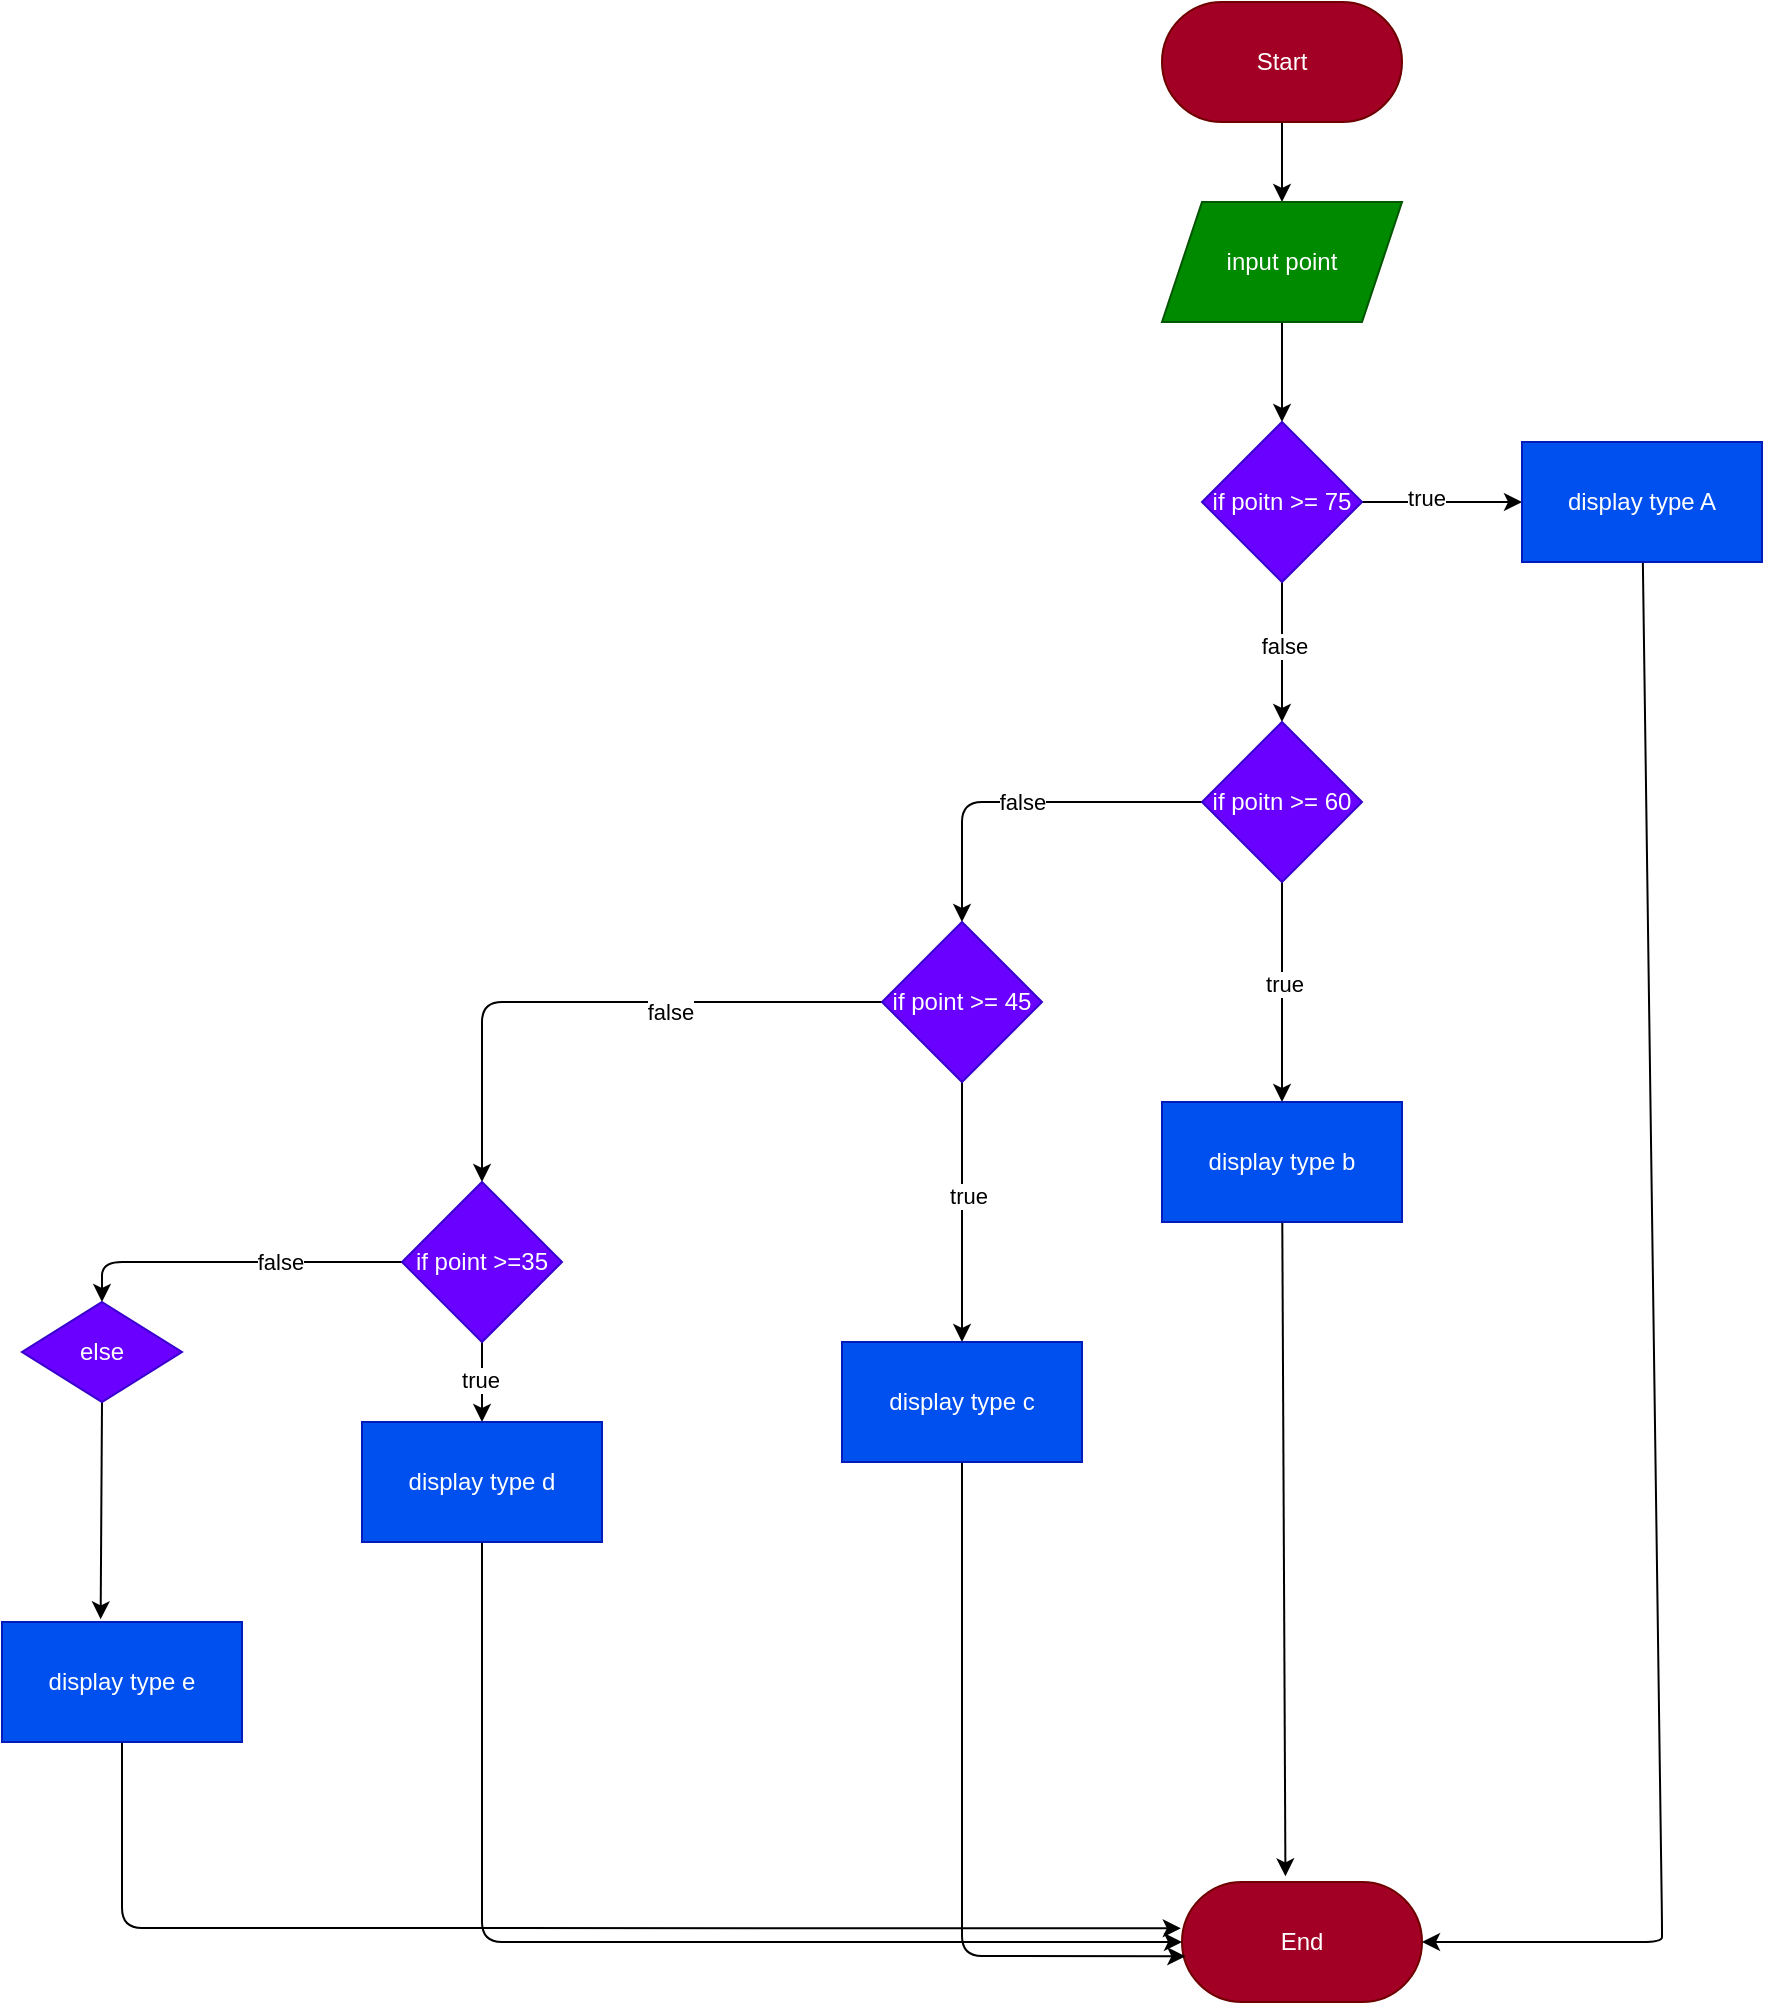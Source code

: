 <mxfile>
    <diagram id="qHEg8lCzxzlgqgTILuTk" name="Page-1">
        <mxGraphModel dx="1700" dy="1547" grid="1" gridSize="10" guides="1" tooltips="1" connect="1" arrows="1" fold="1" page="1" pageScale="1" pageWidth="850" pageHeight="1100" math="0" shadow="0">
            <root>
                <mxCell id="0"/>
                <mxCell id="1" parent="0"/>
                <mxCell id="5" style="edgeStyle=none;html=1;exitX=0.5;exitY=1;exitDx=0;exitDy=0;entryX=0.5;entryY=0;entryDx=0;entryDy=0;" parent="1" source="2" target="4" edge="1">
                    <mxGeometry relative="1" as="geometry"/>
                </mxCell>
                <mxCell id="2" value="Start" style="rounded=1;whiteSpace=wrap;html=1;fillColor=#a20025;fontColor=#ffffff;strokeColor=#6F0000;arcSize=50;" parent="1" vertex="1">
                    <mxGeometry x="280" y="-20" width="120" height="60" as="geometry"/>
                </mxCell>
                <mxCell id="3" value="End" style="rounded=1;whiteSpace=wrap;html=1;fillColor=#a20025;fontColor=#ffffff;strokeColor=#6F0000;arcSize=50;" parent="1" vertex="1">
                    <mxGeometry x="290" y="920" width="120" height="60" as="geometry"/>
                </mxCell>
                <mxCell id="6" style="edgeStyle=none;html=1;exitX=0.5;exitY=1;exitDx=0;exitDy=0;" parent="1" source="4" target="7" edge="1">
                    <mxGeometry relative="1" as="geometry">
                        <mxPoint x="340" y="180" as="targetPoint"/>
                    </mxGeometry>
                </mxCell>
                <mxCell id="4" value="input point" style="shape=parallelogram;perimeter=parallelogramPerimeter;whiteSpace=wrap;html=1;fixedSize=1;fillColor=#008a00;fontColor=#ffffff;strokeColor=#005700;" parent="1" vertex="1">
                    <mxGeometry x="280" y="80" width="120" height="60" as="geometry"/>
                </mxCell>
                <mxCell id="11" style="edgeStyle=none;html=1;entryX=0;entryY=0.5;entryDx=0;entryDy=0;" parent="1" source="7" target="10" edge="1">
                    <mxGeometry relative="1" as="geometry"/>
                </mxCell>
                <mxCell id="13" value="true" style="edgeLabel;html=1;align=center;verticalAlign=middle;resizable=0;points=[];" parent="11" vertex="1" connectable="0">
                    <mxGeometry x="-0.2" y="2" relative="1" as="geometry">
                        <mxPoint as="offset"/>
                    </mxGeometry>
                </mxCell>
                <mxCell id="12" style="edgeStyle=none;html=1;exitX=0.5;exitY=1;exitDx=0;exitDy=0;entryX=0.5;entryY=0;entryDx=0;entryDy=0;" parent="1" source="7" target="15" edge="1">
                    <mxGeometry relative="1" as="geometry">
                        <mxPoint x="200" y="230" as="targetPoint"/>
                    </mxGeometry>
                </mxCell>
                <mxCell id="14" value="false" style="edgeLabel;html=1;align=center;verticalAlign=middle;resizable=0;points=[];" parent="12" vertex="1" connectable="0">
                    <mxGeometry x="-0.084" y="1" relative="1" as="geometry">
                        <mxPoint as="offset"/>
                    </mxGeometry>
                </mxCell>
                <mxCell id="7" value="if poitn &amp;gt;= 75" style="rhombus;whiteSpace=wrap;html=1;fillColor=#6a00ff;fontColor=#ffffff;strokeColor=#3700CC;" parent="1" vertex="1">
                    <mxGeometry x="300" y="190" width="80" height="80" as="geometry"/>
                </mxCell>
                <mxCell id="35" style="edgeStyle=none;html=1;entryX=1;entryY=0.5;entryDx=0;entryDy=0;" parent="1" source="10" target="3" edge="1">
                    <mxGeometry relative="1" as="geometry">
                        <Array as="points">
                            <mxPoint x="530" y="940"/>
                            <mxPoint x="530" y="950"/>
                        </Array>
                    </mxGeometry>
                </mxCell>
                <mxCell id="10" value="display type A" style="rounded=0;whiteSpace=wrap;html=1;fillColor=#0050ef;fontColor=#ffffff;strokeColor=#001DBC;" parent="1" vertex="1">
                    <mxGeometry x="460" y="200" width="120" height="60" as="geometry"/>
                </mxCell>
                <mxCell id="17" style="edgeStyle=none;html=1;entryX=0.5;entryY=0;entryDx=0;entryDy=0;" parent="1" source="15" target="16" edge="1">
                    <mxGeometry relative="1" as="geometry"/>
                </mxCell>
                <mxCell id="18" value="true" style="edgeLabel;html=1;align=center;verticalAlign=middle;resizable=0;points=[];" parent="17" vertex="1" connectable="0">
                    <mxGeometry x="-0.082" y="1" relative="1" as="geometry">
                        <mxPoint as="offset"/>
                    </mxGeometry>
                </mxCell>
                <mxCell id="19" value="false" style="edgeStyle=none;html=1;exitX=0;exitY=0.5;exitDx=0;exitDy=0;" parent="1" source="15" target="20" edge="1">
                    <mxGeometry relative="1" as="geometry">
                        <mxPoint x="10" y="230" as="targetPoint"/>
                        <Array as="points">
                            <mxPoint x="180" y="380"/>
                        </Array>
                    </mxGeometry>
                </mxCell>
                <mxCell id="15" value="if poitn &amp;gt;= 60" style="rhombus;whiteSpace=wrap;html=1;fillColor=#6a00ff;fontColor=#ffffff;strokeColor=#3700CC;" parent="1" vertex="1">
                    <mxGeometry x="300" y="340" width="80" height="80" as="geometry"/>
                </mxCell>
                <mxCell id="36" style="edgeStyle=none;html=1;entryX=0.431;entryY=-0.047;entryDx=0;entryDy=0;entryPerimeter=0;" parent="1" source="16" target="3" edge="1">
                    <mxGeometry relative="1" as="geometry"/>
                </mxCell>
                <mxCell id="16" value="display type b" style="rounded=0;whiteSpace=wrap;html=1;fillColor=#0050ef;fontColor=#ffffff;strokeColor=#001DBC;" parent="1" vertex="1">
                    <mxGeometry x="280" y="530" width="120" height="60" as="geometry"/>
                </mxCell>
                <mxCell id="21" style="edgeStyle=none;html=1;" parent="1" source="20" target="22" edge="1">
                    <mxGeometry relative="1" as="geometry">
                        <mxPoint x="10" y="370" as="targetPoint"/>
                    </mxGeometry>
                </mxCell>
                <mxCell id="23" value="true" style="edgeLabel;html=1;align=center;verticalAlign=middle;resizable=0;points=[];" parent="21" vertex="1" connectable="0">
                    <mxGeometry x="-0.133" y="3" relative="1" as="geometry">
                        <mxPoint as="offset"/>
                    </mxGeometry>
                </mxCell>
                <mxCell id="24" style="edgeStyle=none;html=1;" parent="1" source="20" target="25" edge="1">
                    <mxGeometry relative="1" as="geometry">
                        <mxPoint x="-110" y="230" as="targetPoint"/>
                        <Array as="points">
                            <mxPoint x="-60" y="480"/>
                        </Array>
                    </mxGeometry>
                </mxCell>
                <mxCell id="34" value="false" style="edgeLabel;html=1;align=center;verticalAlign=middle;resizable=0;points=[];" parent="24" vertex="1" connectable="0">
                    <mxGeometry x="-0.384" y="3" relative="1" as="geometry">
                        <mxPoint x="-17" y="2" as="offset"/>
                    </mxGeometry>
                </mxCell>
                <mxCell id="20" value="if point &amp;gt;= 45" style="rhombus;whiteSpace=wrap;html=1;fillColor=#6a00ff;fontColor=#ffffff;strokeColor=#3700CC;" parent="1" vertex="1">
                    <mxGeometry x="140" y="440" width="80" height="80" as="geometry"/>
                </mxCell>
                <mxCell id="37" style="edgeStyle=none;html=1;exitX=0.5;exitY=1;exitDx=0;exitDy=0;entryX=0.014;entryY=0.619;entryDx=0;entryDy=0;entryPerimeter=0;" parent="1" source="22" target="3" edge="1">
                    <mxGeometry relative="1" as="geometry">
                        <Array as="points">
                            <mxPoint x="180" y="957"/>
                        </Array>
                    </mxGeometry>
                </mxCell>
                <mxCell id="22" value="display type c" style="rounded=0;whiteSpace=wrap;html=1;fillColor=#0050ef;fontColor=#ffffff;strokeColor=#001DBC;" parent="1" vertex="1">
                    <mxGeometry x="120" y="650" width="120" height="60" as="geometry"/>
                </mxCell>
                <mxCell id="26" style="edgeStyle=none;html=1;" parent="1" source="25" target="27" edge="1">
                    <mxGeometry relative="1" as="geometry">
                        <mxPoint x="-60" y="720" as="targetPoint"/>
                    </mxGeometry>
                </mxCell>
                <mxCell id="28" value="true" style="edgeLabel;html=1;align=center;verticalAlign=middle;resizable=0;points=[];" parent="26" vertex="1" connectable="0">
                    <mxGeometry x="-0.067" y="-1" relative="1" as="geometry">
                        <mxPoint as="offset"/>
                    </mxGeometry>
                </mxCell>
                <mxCell id="29" style="edgeStyle=none;html=1;exitX=0;exitY=0.5;exitDx=0;exitDy=0;entryX=0.5;entryY=0;entryDx=0;entryDy=0;" parent="1" source="25" target="30" edge="1">
                    <mxGeometry relative="1" as="geometry">
                        <mxPoint x="-170" y="630" as="targetPoint"/>
                        <Array as="points">
                            <mxPoint x="-250" y="610"/>
                        </Array>
                    </mxGeometry>
                </mxCell>
                <mxCell id="33" value="false" style="edgeLabel;html=1;align=center;verticalAlign=middle;resizable=0;points=[];" parent="29" vertex="1" connectable="0">
                    <mxGeometry x="-0.279" relative="1" as="geometry">
                        <mxPoint as="offset"/>
                    </mxGeometry>
                </mxCell>
                <mxCell id="25" value="if point &amp;gt;=35" style="rhombus;whiteSpace=wrap;html=1;fillColor=#6a00ff;fontColor=#ffffff;strokeColor=#3700CC;" parent="1" vertex="1">
                    <mxGeometry x="-100" y="570" width="80" height="80" as="geometry"/>
                </mxCell>
                <mxCell id="38" style="edgeStyle=none;html=1;exitX=0.5;exitY=1;exitDx=0;exitDy=0;entryX=0;entryY=0.5;entryDx=0;entryDy=0;" parent="1" source="27" target="3" edge="1">
                    <mxGeometry relative="1" as="geometry">
                        <Array as="points">
                            <mxPoint x="-60" y="950"/>
                        </Array>
                    </mxGeometry>
                </mxCell>
                <mxCell id="27" value="display type d" style="rounded=0;whiteSpace=wrap;html=1;fillColor=#0050ef;fontColor=#ffffff;strokeColor=#001DBC;" parent="1" vertex="1">
                    <mxGeometry x="-120" y="690" width="120" height="60" as="geometry"/>
                </mxCell>
                <mxCell id="32" style="edgeStyle=none;html=1;exitX=0.5;exitY=1;exitDx=0;exitDy=0;entryX=0.411;entryY=-0.022;entryDx=0;entryDy=0;entryPerimeter=0;" parent="1" source="30" target="31" edge="1">
                    <mxGeometry relative="1" as="geometry"/>
                </mxCell>
                <mxCell id="30" value="else" style="rhombus;whiteSpace=wrap;html=1;fillColor=#6a00ff;fontColor=#ffffff;strokeColor=#3700CC;" parent="1" vertex="1">
                    <mxGeometry x="-290" y="630" width="80" height="50" as="geometry"/>
                </mxCell>
                <mxCell id="39" style="edgeStyle=none;html=1;entryX=-0.005;entryY=0.386;entryDx=0;entryDy=0;entryPerimeter=0;" parent="1" source="31" target="3" edge="1">
                    <mxGeometry relative="1" as="geometry">
                        <Array as="points">
                            <mxPoint x="-240" y="943"/>
                        </Array>
                    </mxGeometry>
                </mxCell>
                <mxCell id="31" value="display type e" style="rounded=0;whiteSpace=wrap;html=1;fillColor=#0050ef;fontColor=#ffffff;strokeColor=#001DBC;" parent="1" vertex="1">
                    <mxGeometry x="-300" y="790" width="120" height="60" as="geometry"/>
                </mxCell>
            </root>
        </mxGraphModel>
    </diagram>
</mxfile>